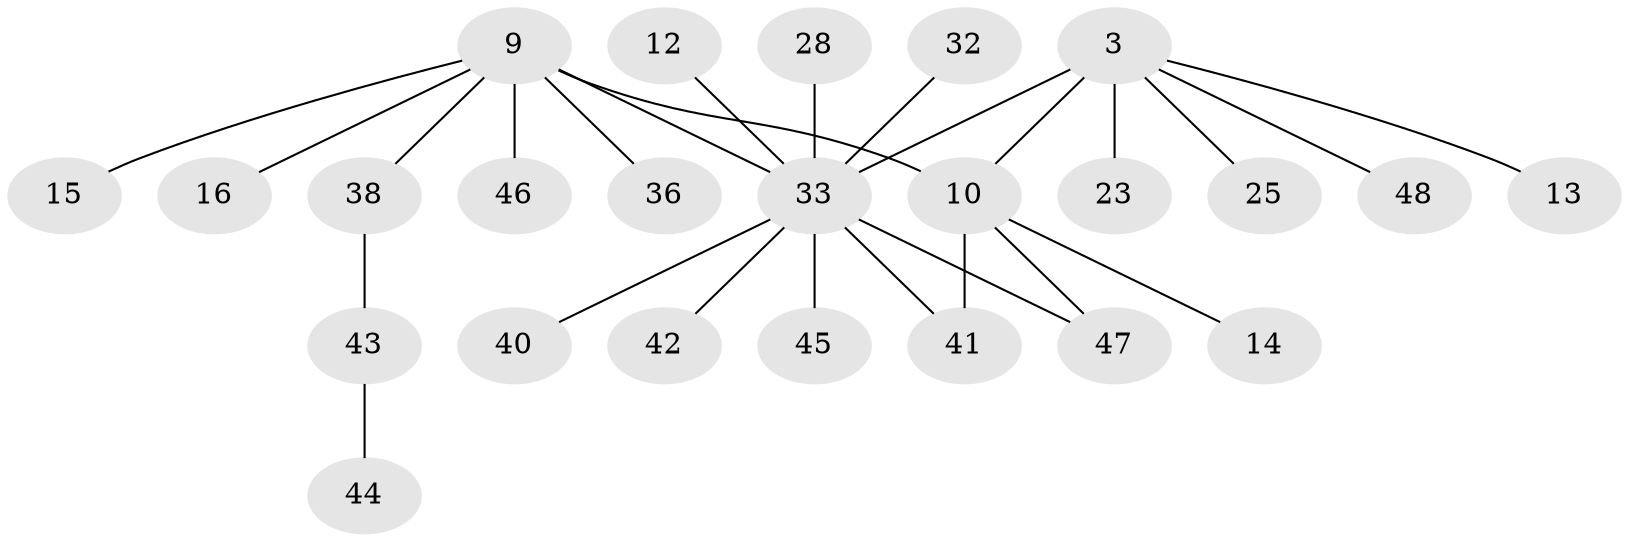 // original degree distribution, {6: 0.0625, 4: 0.08333333333333333, 8: 0.020833333333333332, 3: 0.041666666666666664, 5: 0.041666666666666664, 2: 0.20833333333333334, 7: 0.020833333333333332, 1: 0.5208333333333334}
// Generated by graph-tools (version 1.1) at 2025/55/03/09/25 04:55:23]
// undirected, 24 vertices, 26 edges
graph export_dot {
graph [start="1"]
  node [color=gray90,style=filled];
  3;
  9 [super="+2+7"];
  10 [super="+5+6"];
  12;
  13;
  14;
  15;
  16;
  23;
  25;
  28;
  32 [super="+11"];
  33 [super="+8+4+19"];
  36 [super="+21"];
  38 [super="+26+35"];
  40;
  41 [super="+34"];
  42;
  43;
  44;
  45;
  46;
  47 [super="+39"];
  48 [super="+37"];
  3 -- 10 [weight=2];
  3 -- 13;
  3 -- 23;
  3 -- 25;
  3 -- 33 [weight=2];
  3 -- 48;
  9 -- 10 [weight=3];
  9 -- 15;
  9 -- 46;
  9 -- 33 [weight=2];
  9 -- 16;
  9 -- 36;
  9 -- 38;
  10 -- 14;
  10 -- 41;
  10 -- 47;
  12 -- 33;
  28 -- 33;
  32 -- 33;
  33 -- 42;
  33 -- 45;
  33 -- 40;
  33 -- 41;
  33 -- 47;
  38 -- 43;
  43 -- 44;
}
